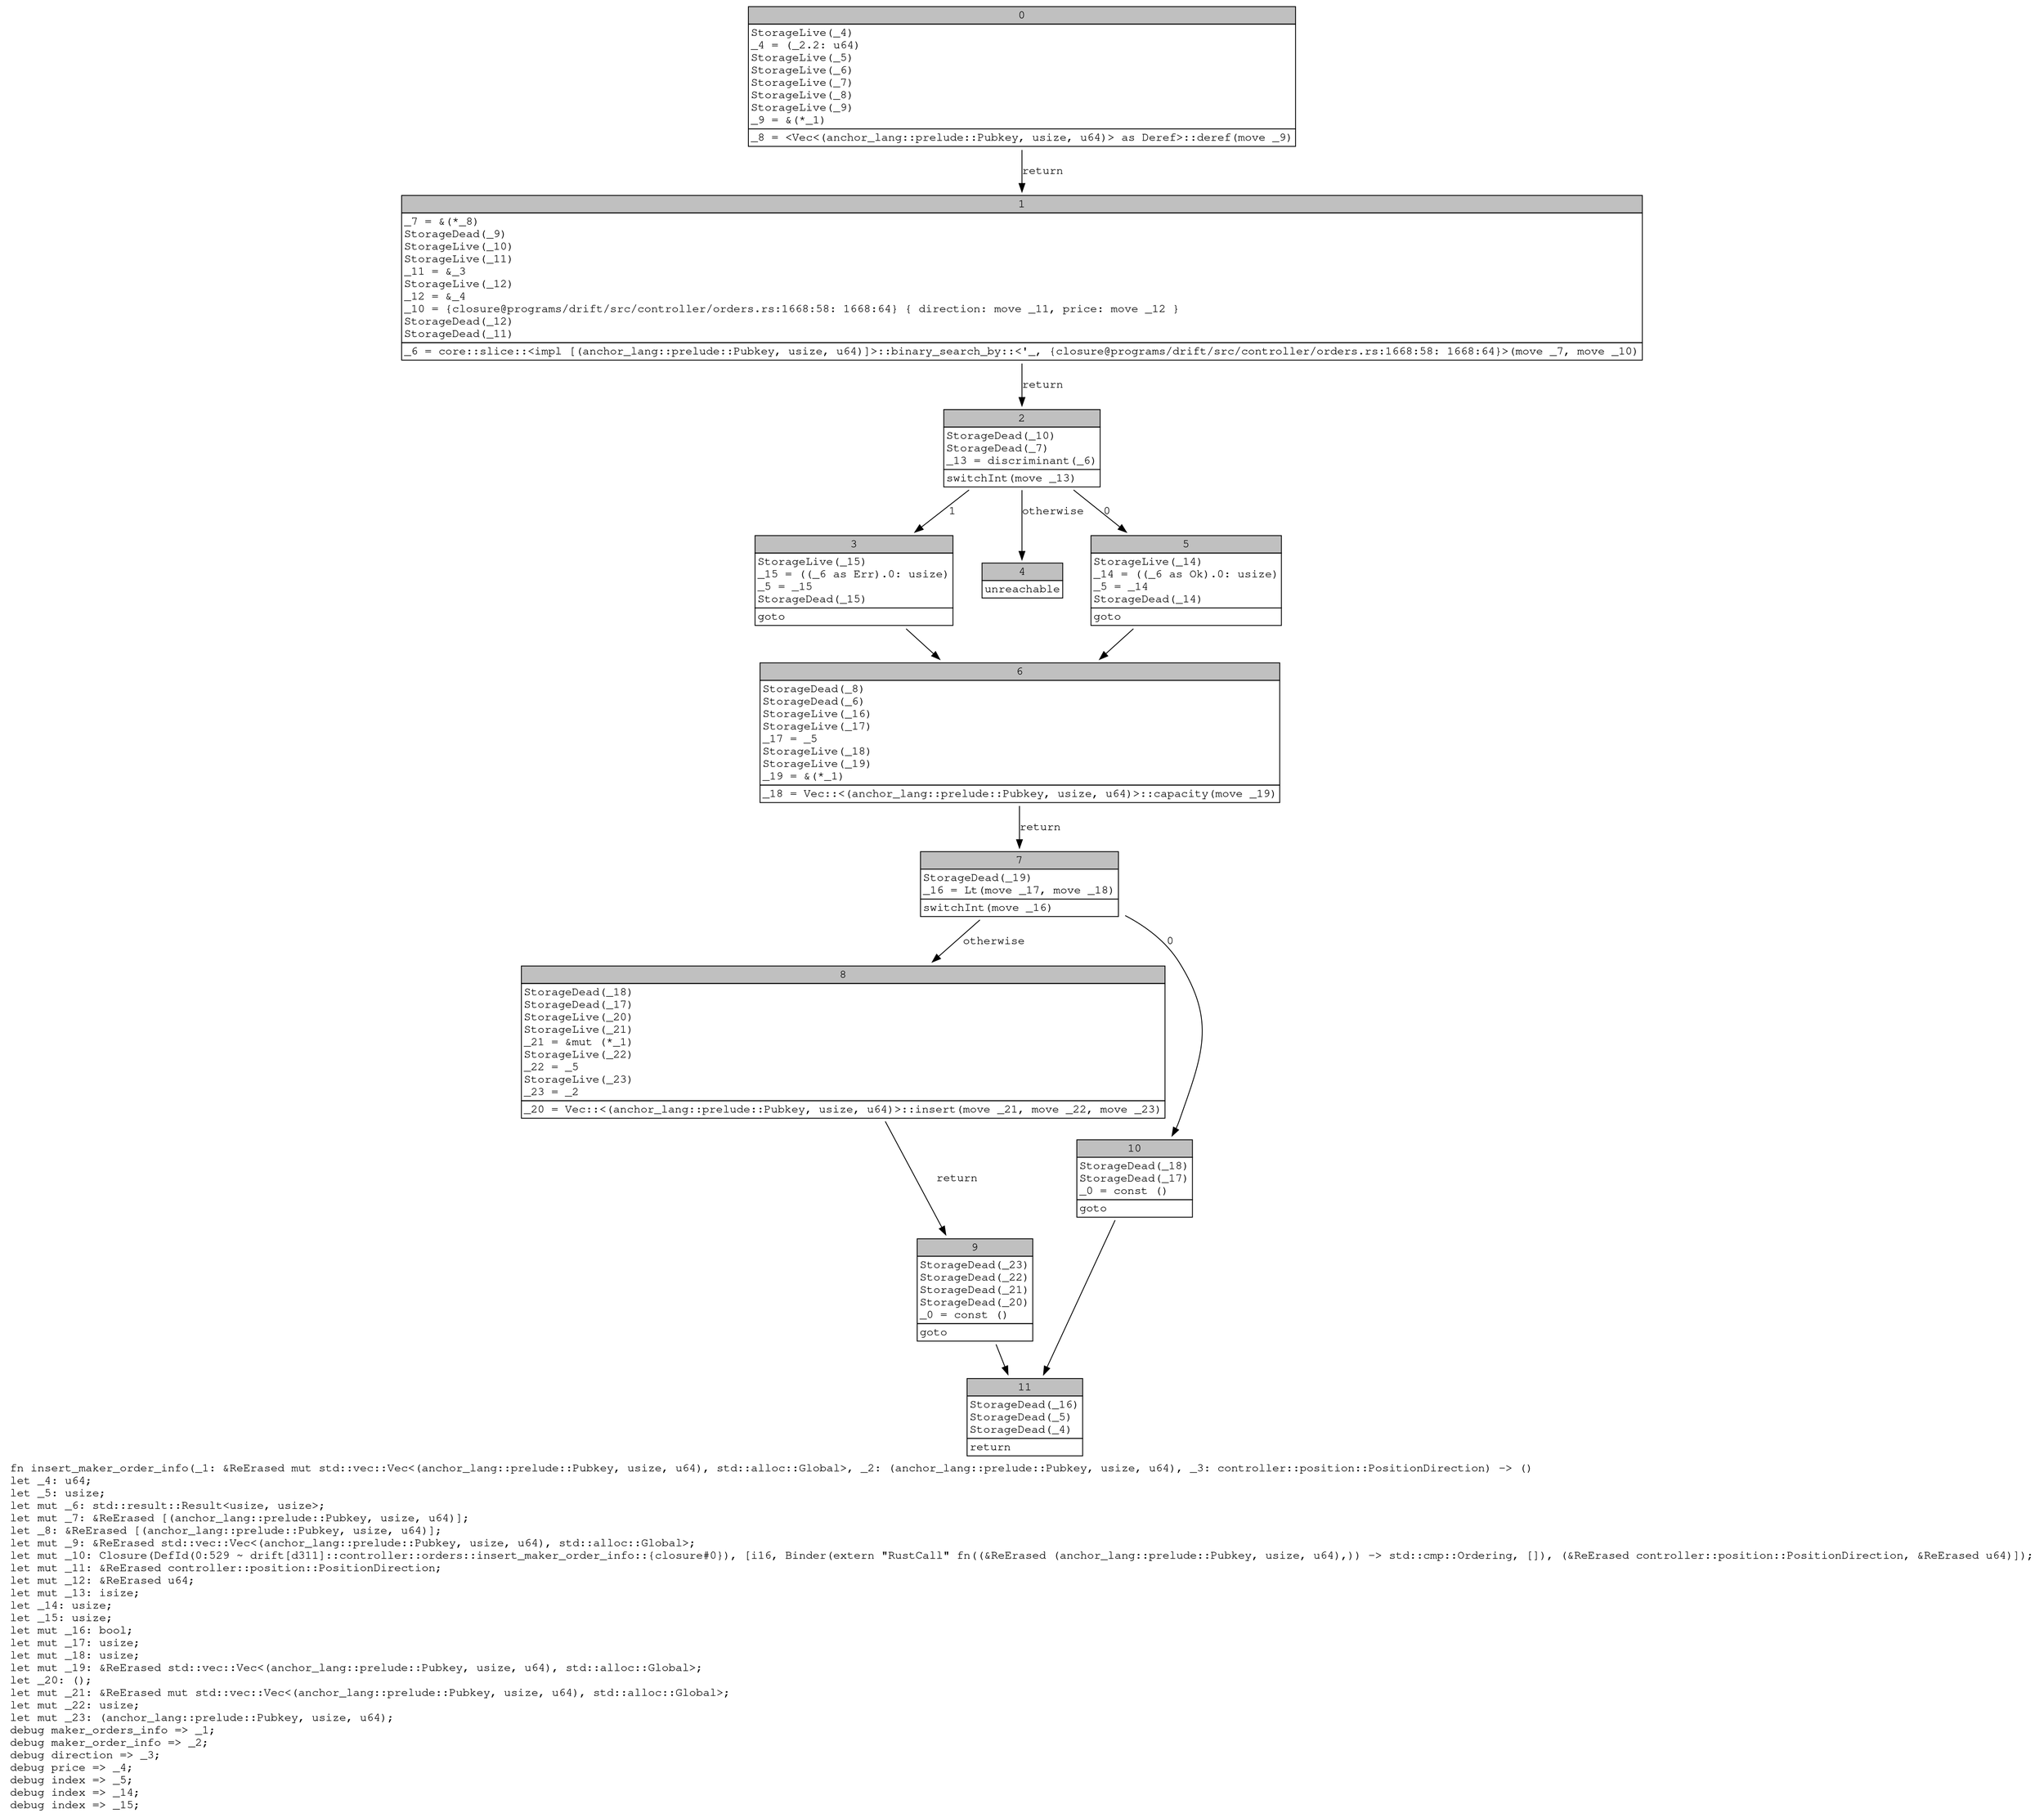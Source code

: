 digraph Mir_0_528 {
    graph [fontname="Courier, monospace"];
    node [fontname="Courier, monospace"];
    edge [fontname="Courier, monospace"];
    label=<fn insert_maker_order_info(_1: &amp;ReErased mut std::vec::Vec&lt;(anchor_lang::prelude::Pubkey, usize, u64), std::alloc::Global&gt;, _2: (anchor_lang::prelude::Pubkey, usize, u64), _3: controller::position::PositionDirection) -&gt; ()<br align="left"/>let _4: u64;<br align="left"/>let _5: usize;<br align="left"/>let mut _6: std::result::Result&lt;usize, usize&gt;;<br align="left"/>let mut _7: &amp;ReErased [(anchor_lang::prelude::Pubkey, usize, u64)];<br align="left"/>let _8: &amp;ReErased [(anchor_lang::prelude::Pubkey, usize, u64)];<br align="left"/>let mut _9: &amp;ReErased std::vec::Vec&lt;(anchor_lang::prelude::Pubkey, usize, u64), std::alloc::Global&gt;;<br align="left"/>let mut _10: Closure(DefId(0:529 ~ drift[d311]::controller::orders::insert_maker_order_info::{closure#0}), [i16, Binder(extern &quot;RustCall&quot; fn((&amp;ReErased (anchor_lang::prelude::Pubkey, usize, u64),)) -&gt; std::cmp::Ordering, []), (&amp;ReErased controller::position::PositionDirection, &amp;ReErased u64)]);<br align="left"/>let mut _11: &amp;ReErased controller::position::PositionDirection;<br align="left"/>let mut _12: &amp;ReErased u64;<br align="left"/>let mut _13: isize;<br align="left"/>let _14: usize;<br align="left"/>let _15: usize;<br align="left"/>let mut _16: bool;<br align="left"/>let mut _17: usize;<br align="left"/>let mut _18: usize;<br align="left"/>let mut _19: &amp;ReErased std::vec::Vec&lt;(anchor_lang::prelude::Pubkey, usize, u64), std::alloc::Global&gt;;<br align="left"/>let _20: ();<br align="left"/>let mut _21: &amp;ReErased mut std::vec::Vec&lt;(anchor_lang::prelude::Pubkey, usize, u64), std::alloc::Global&gt;;<br align="left"/>let mut _22: usize;<br align="left"/>let mut _23: (anchor_lang::prelude::Pubkey, usize, u64);<br align="left"/>debug maker_orders_info =&gt; _1;<br align="left"/>debug maker_order_info =&gt; _2;<br align="left"/>debug direction =&gt; _3;<br align="left"/>debug price =&gt; _4;<br align="left"/>debug index =&gt; _5;<br align="left"/>debug index =&gt; _14;<br align="left"/>debug index =&gt; _15;<br align="left"/>>;
    bb0__0_528 [shape="none", label=<<table border="0" cellborder="1" cellspacing="0"><tr><td bgcolor="gray" align="center" colspan="1">0</td></tr><tr><td align="left" balign="left">StorageLive(_4)<br/>_4 = (_2.2: u64)<br/>StorageLive(_5)<br/>StorageLive(_6)<br/>StorageLive(_7)<br/>StorageLive(_8)<br/>StorageLive(_9)<br/>_9 = &amp;(*_1)<br/></td></tr><tr><td align="left">_8 = &lt;Vec&lt;(anchor_lang::prelude::Pubkey, usize, u64)&gt; as Deref&gt;::deref(move _9)</td></tr></table>>];
    bb1__0_528 [shape="none", label=<<table border="0" cellborder="1" cellspacing="0"><tr><td bgcolor="gray" align="center" colspan="1">1</td></tr><tr><td align="left" balign="left">_7 = &amp;(*_8)<br/>StorageDead(_9)<br/>StorageLive(_10)<br/>StorageLive(_11)<br/>_11 = &amp;_3<br/>StorageLive(_12)<br/>_12 = &amp;_4<br/>_10 = {closure@programs/drift/src/controller/orders.rs:1668:58: 1668:64} { direction: move _11, price: move _12 }<br/>StorageDead(_12)<br/>StorageDead(_11)<br/></td></tr><tr><td align="left">_6 = core::slice::&lt;impl [(anchor_lang::prelude::Pubkey, usize, u64)]&gt;::binary_search_by::&lt;'_, {closure@programs/drift/src/controller/orders.rs:1668:58: 1668:64}&gt;(move _7, move _10)</td></tr></table>>];
    bb2__0_528 [shape="none", label=<<table border="0" cellborder="1" cellspacing="0"><tr><td bgcolor="gray" align="center" colspan="1">2</td></tr><tr><td align="left" balign="left">StorageDead(_10)<br/>StorageDead(_7)<br/>_13 = discriminant(_6)<br/></td></tr><tr><td align="left">switchInt(move _13)</td></tr></table>>];
    bb3__0_528 [shape="none", label=<<table border="0" cellborder="1" cellspacing="0"><tr><td bgcolor="gray" align="center" colspan="1">3</td></tr><tr><td align="left" balign="left">StorageLive(_15)<br/>_15 = ((_6 as Err).0: usize)<br/>_5 = _15<br/>StorageDead(_15)<br/></td></tr><tr><td align="left">goto</td></tr></table>>];
    bb4__0_528 [shape="none", label=<<table border="0" cellborder="1" cellspacing="0"><tr><td bgcolor="gray" align="center" colspan="1">4</td></tr><tr><td align="left">unreachable</td></tr></table>>];
    bb5__0_528 [shape="none", label=<<table border="0" cellborder="1" cellspacing="0"><tr><td bgcolor="gray" align="center" colspan="1">5</td></tr><tr><td align="left" balign="left">StorageLive(_14)<br/>_14 = ((_6 as Ok).0: usize)<br/>_5 = _14<br/>StorageDead(_14)<br/></td></tr><tr><td align="left">goto</td></tr></table>>];
    bb6__0_528 [shape="none", label=<<table border="0" cellborder="1" cellspacing="0"><tr><td bgcolor="gray" align="center" colspan="1">6</td></tr><tr><td align="left" balign="left">StorageDead(_8)<br/>StorageDead(_6)<br/>StorageLive(_16)<br/>StorageLive(_17)<br/>_17 = _5<br/>StorageLive(_18)<br/>StorageLive(_19)<br/>_19 = &amp;(*_1)<br/></td></tr><tr><td align="left">_18 = Vec::&lt;(anchor_lang::prelude::Pubkey, usize, u64)&gt;::capacity(move _19)</td></tr></table>>];
    bb7__0_528 [shape="none", label=<<table border="0" cellborder="1" cellspacing="0"><tr><td bgcolor="gray" align="center" colspan="1">7</td></tr><tr><td align="left" balign="left">StorageDead(_19)<br/>_16 = Lt(move _17, move _18)<br/></td></tr><tr><td align="left">switchInt(move _16)</td></tr></table>>];
    bb8__0_528 [shape="none", label=<<table border="0" cellborder="1" cellspacing="0"><tr><td bgcolor="gray" align="center" colspan="1">8</td></tr><tr><td align="left" balign="left">StorageDead(_18)<br/>StorageDead(_17)<br/>StorageLive(_20)<br/>StorageLive(_21)<br/>_21 = &amp;mut (*_1)<br/>StorageLive(_22)<br/>_22 = _5<br/>StorageLive(_23)<br/>_23 = _2<br/></td></tr><tr><td align="left">_20 = Vec::&lt;(anchor_lang::prelude::Pubkey, usize, u64)&gt;::insert(move _21, move _22, move _23)</td></tr></table>>];
    bb9__0_528 [shape="none", label=<<table border="0" cellborder="1" cellspacing="0"><tr><td bgcolor="gray" align="center" colspan="1">9</td></tr><tr><td align="left" balign="left">StorageDead(_23)<br/>StorageDead(_22)<br/>StorageDead(_21)<br/>StorageDead(_20)<br/>_0 = const ()<br/></td></tr><tr><td align="left">goto</td></tr></table>>];
    bb10__0_528 [shape="none", label=<<table border="0" cellborder="1" cellspacing="0"><tr><td bgcolor="gray" align="center" colspan="1">10</td></tr><tr><td align="left" balign="left">StorageDead(_18)<br/>StorageDead(_17)<br/>_0 = const ()<br/></td></tr><tr><td align="left">goto</td></tr></table>>];
    bb11__0_528 [shape="none", label=<<table border="0" cellborder="1" cellspacing="0"><tr><td bgcolor="gray" align="center" colspan="1">11</td></tr><tr><td align="left" balign="left">StorageDead(_16)<br/>StorageDead(_5)<br/>StorageDead(_4)<br/></td></tr><tr><td align="left">return</td></tr></table>>];
    bb0__0_528 -> bb1__0_528 [label="return"];
    bb1__0_528 -> bb2__0_528 [label="return"];
    bb2__0_528 -> bb5__0_528 [label="0"];
    bb2__0_528 -> bb3__0_528 [label="1"];
    bb2__0_528 -> bb4__0_528 [label="otherwise"];
    bb3__0_528 -> bb6__0_528 [label=""];
    bb5__0_528 -> bb6__0_528 [label=""];
    bb6__0_528 -> bb7__0_528 [label="return"];
    bb7__0_528 -> bb10__0_528 [label="0"];
    bb7__0_528 -> bb8__0_528 [label="otherwise"];
    bb8__0_528 -> bb9__0_528 [label="return"];
    bb9__0_528 -> bb11__0_528 [label=""];
    bb10__0_528 -> bb11__0_528 [label=""];
}
